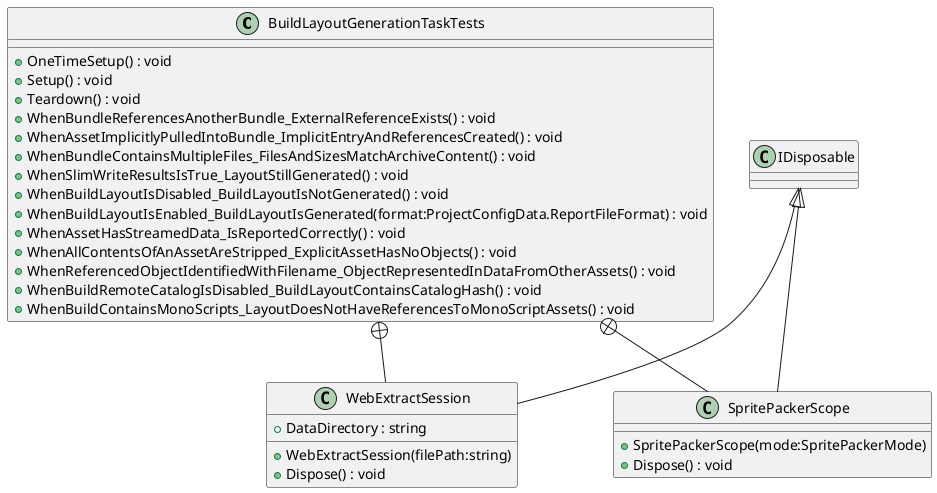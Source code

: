 @startuml
class BuildLayoutGenerationTaskTests {
    + OneTimeSetup() : void
    + Setup() : void
    + Teardown() : void
    + WhenBundleReferencesAnotherBundle_ExternalReferenceExists() : void
    + WhenAssetImplicitlyPulledIntoBundle_ImplicitEntryAndReferencesCreated() : void
    + WhenBundleContainsMultipleFiles_FilesAndSizesMatchArchiveContent() : void
    + WhenSlimWriteResultsIsTrue_LayoutStillGenerated() : void
    + WhenBuildLayoutIsDisabled_BuildLayoutIsNotGenerated() : void
    + WhenBuildLayoutIsEnabled_BuildLayoutIsGenerated(format:ProjectConfigData.ReportFileFormat) : void
    + WhenAssetHasStreamedData_IsReportedCorrectly() : void
    + WhenAllContentsOfAnAssetAreStripped_ExplicitAssetHasNoObjects() : void
    + WhenReferencedObjectIdentifiedWithFilename_ObjectRepresentedInDataFromOtherAssets() : void
    + WhenBuildRemoteCatalogIsDisabled_BuildLayoutContainsCatalogHash() : void
    + WhenBuildContainsMonoScripts_LayoutDoesNotHaveReferencesToMonoScriptAssets() : void
}
class WebExtractSession {
    + DataDirectory : string
    + WebExtractSession(filePath:string)
    + Dispose() : void
}
class SpritePackerScope {
    + SpritePackerScope(mode:SpritePackerMode)
    + Dispose() : void
}
BuildLayoutGenerationTaskTests +-- WebExtractSession
IDisposable <|-- WebExtractSession
BuildLayoutGenerationTaskTests +-- SpritePackerScope
IDisposable <|-- SpritePackerScope
@enduml
